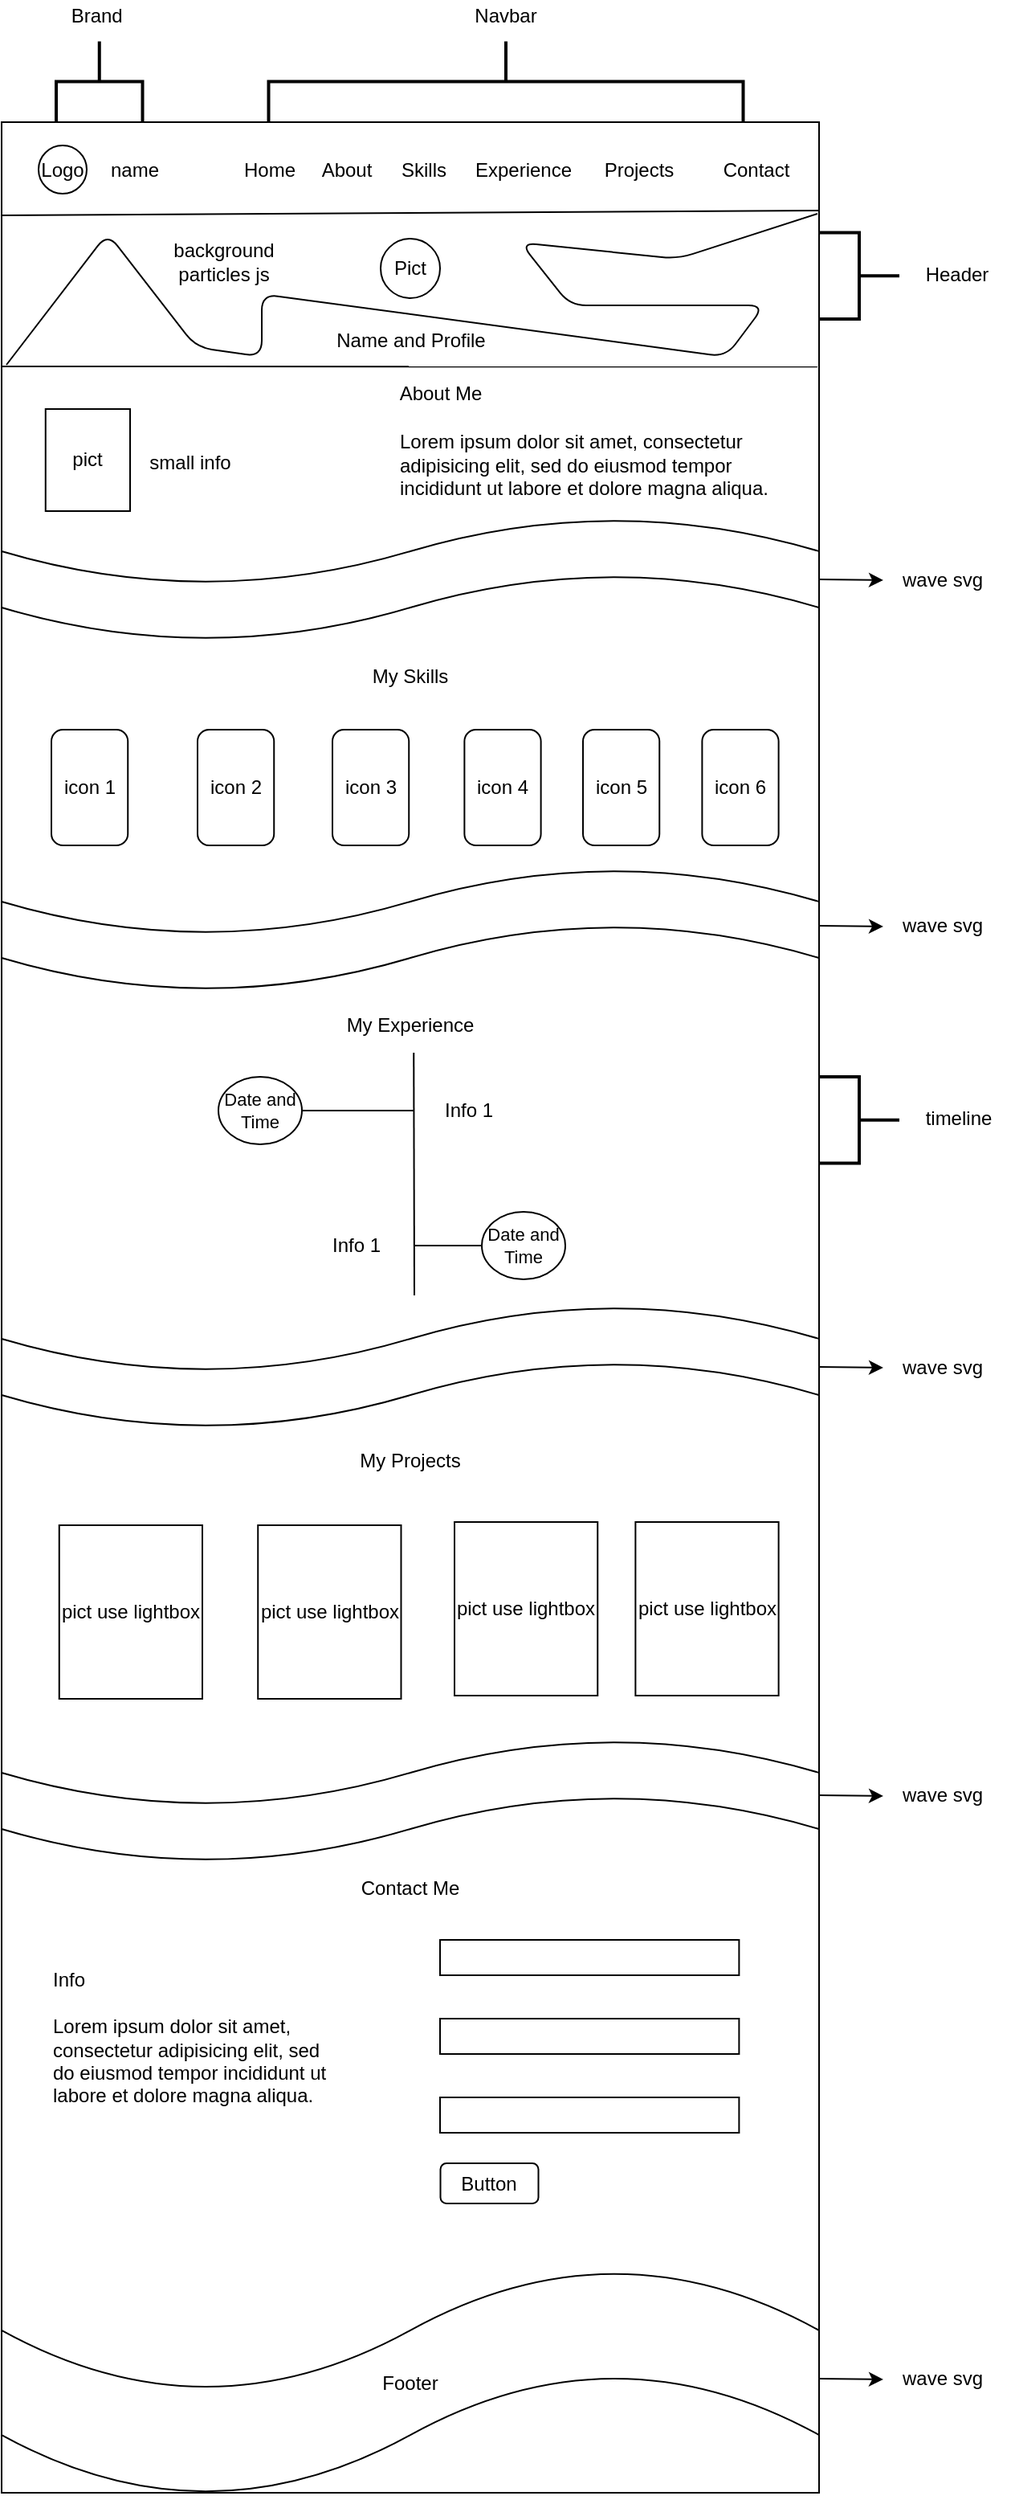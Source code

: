 <mxfile version="13.9.9" type="device" pages="2"><diagram id="k2KB4uHP6tCnT4CSqpS0" name="tampilan"><mxGraphModel dx="846" dy="1694" grid="0" gridSize="10" guides="1" tooltips="1" connect="1" arrows="1" fold="1" page="0" pageScale="1" pageWidth="1200" pageHeight="1920" background="none" math="0" shadow="0"><root><mxCell id="0"/><mxCell id="1" parent="0"/><mxCell id="h3RCqZJfZCd6bpDmkRDv-4" value="" style="rounded=0;whiteSpace=wrap;sketch=0;" parent="1" vertex="1"><mxGeometry x="195" y="-999" width="509" height="1475" as="geometry"/></mxCell><mxCell id="h3RCqZJfZCd6bpDmkRDv-5" value="" style="endArrow=none;sketch=0;" parent="1" edge="1"><mxGeometry width="50" height="50" relative="1" as="geometry"><mxPoint x="195" y="-941" as="sourcePoint"/><mxPoint x="704" y="-944" as="targetPoint"/></mxGeometry></mxCell><mxCell id="h3RCqZJfZCd6bpDmkRDv-7" value="name" style="text;fillColor=none;align=center;verticalAlign=middle;whiteSpace=wrap;rounded=0;sketch=0;" parent="1" vertex="1"><mxGeometry x="256" y="-995" width="44" height="51" as="geometry"/></mxCell><mxCell id="h3RCqZJfZCd6bpDmkRDv-8" value="Logo" style="ellipse;whiteSpace=wrap;sketch=0;" parent="1" vertex="1"><mxGeometry x="218" y="-984.5" width="30" height="30" as="geometry"/></mxCell><mxCell id="h3RCqZJfZCd6bpDmkRDv-9" value="Home" style="text;fillColor=none;align=center;verticalAlign=middle;whiteSpace=wrap;rounded=0;sketch=0;" parent="1" vertex="1"><mxGeometry x="342" y="-979.5" width="40" height="20" as="geometry"/></mxCell><mxCell id="h3RCqZJfZCd6bpDmkRDv-10" value="About" style="text;fillColor=none;align=center;verticalAlign=middle;whiteSpace=wrap;rounded=0;sketch=0;" parent="1" vertex="1"><mxGeometry x="390" y="-979.5" width="40" height="20" as="geometry"/></mxCell><mxCell id="h3RCqZJfZCd6bpDmkRDv-11" value="Skills" style="text;fillColor=none;align=center;verticalAlign=middle;whiteSpace=wrap;rounded=0;sketch=0;" parent="1" vertex="1"><mxGeometry x="438" y="-979.5" width="40" height="20" as="geometry"/></mxCell><mxCell id="h3RCqZJfZCd6bpDmkRDv-12" value="Experience" style="text;fillColor=none;align=center;verticalAlign=middle;whiteSpace=wrap;rounded=0;sketch=0;" parent="1" vertex="1"><mxGeometry x="486" y="-979.5" width="68" height="20" as="geometry"/></mxCell><mxCell id="h3RCqZJfZCd6bpDmkRDv-13" value="Projects" style="text;fillColor=none;align=center;verticalAlign=middle;whiteSpace=wrap;rounded=0;sketch=0;" parent="1" vertex="1"><mxGeometry x="558" y="-979.5" width="68" height="20" as="geometry"/></mxCell><mxCell id="h3RCqZJfZCd6bpDmkRDv-14" value="Contact" style="text;fillColor=none;align=center;verticalAlign=middle;whiteSpace=wrap;rounded=0;sketch=0;" parent="1" vertex="1"><mxGeometry x="631.19" y="-979.5" width="68" height="20" as="geometry"/></mxCell><mxCell id="h3RCqZJfZCd6bpDmkRDv-15" value="" style="strokeWidth=2;shape=mxgraph.flowchart.annotation_2;align=left;labelPosition=right;pointerEvents=1;rotation=90;sketch=0;" parent="1" vertex="1"><mxGeometry x="484" y="-1172" width="50" height="295.5" as="geometry"/></mxCell><mxCell id="h3RCqZJfZCd6bpDmkRDv-16" value="Navbar" style="text;fillColor=none;align=center;verticalAlign=middle;whiteSpace=wrap;rounded=0;sketch=0;" parent="1" vertex="1"><mxGeometry x="475" y="-1075" width="68" height="20" as="geometry"/></mxCell><mxCell id="h3RCqZJfZCd6bpDmkRDv-17" value="Brand " style="text;fillColor=none;align=center;verticalAlign=middle;whiteSpace=wrap;rounded=0;sketch=0;" parent="1" vertex="1"><mxGeometry x="221.88" y="-1075" width="68" height="20" as="geometry"/></mxCell><mxCell id="h3RCqZJfZCd6bpDmkRDv-19" value="" style="strokeWidth=2;shape=mxgraph.flowchart.annotation_2;align=left;labelPosition=right;pointerEvents=1;rotation=90;sketch=0;" parent="1" vertex="1"><mxGeometry x="230.88" y="-1051.12" width="50" height="53.75" as="geometry"/></mxCell><mxCell id="h3RCqZJfZCd6bpDmkRDv-20" value="" style="endArrow=none;entryX=1;entryY=0.105;entryDx=0;entryDy=0;entryPerimeter=0;sketch=0;" parent="1" edge="1"><mxGeometry width="50" height="50" relative="1" as="geometry"><mxPoint x="195" y="-847" as="sourcePoint"/><mxPoint x="703" y="-846.83" as="targetPoint"/></mxGeometry></mxCell><mxCell id="h3RCqZJfZCd6bpDmkRDv-21" value="Header" style="text;fillColor=none;align=center;verticalAlign=middle;whiteSpace=wrap;rounded=0;sketch=0;" parent="1" vertex="1"><mxGeometry x="756" y="-914" width="68" height="20" as="geometry"/></mxCell><mxCell id="h3RCqZJfZCd6bpDmkRDv-23" value="Pict" style="ellipse;whiteSpace=wrap;aspect=fixed;sketch=0;" parent="1" vertex="1"><mxGeometry x="431" y="-926.5" width="37" height="37" as="geometry"/></mxCell><mxCell id="h3RCqZJfZCd6bpDmkRDv-25" value="Name and Profile" style="text;fillColor=none;align=center;verticalAlign=middle;whiteSpace=wrap;rounded=0;sketch=0;" parent="1" vertex="1"><mxGeometry x="392.75" y="-873" width="113.5" height="20" as="geometry"/></mxCell><mxCell id="h3RCqZJfZCd6bpDmkRDv-26" value="" style="endArrow=none;sketch=0;" parent="1" edge="1"><mxGeometry width="50" height="50" relative="1" as="geometry"><mxPoint x="198" y="-848" as="sourcePoint"/><mxPoint x="703" y="-942" as="targetPoint"/><Array as="points"><mxPoint x="261" y="-930"/><mxPoint x="316" y="-859"/><mxPoint x="357" y="-853"/><mxPoint x="357" y="-892"/><mxPoint x="646" y="-853"/><mxPoint x="670" y="-885"/><mxPoint x="549" y="-885"/><mxPoint x="518" y="-924"/><mxPoint x="616" y="-914"/></Array></mxGeometry></mxCell><mxCell id="h3RCqZJfZCd6bpDmkRDv-27" value="background particles js" style="text;fillColor=none;align=center;verticalAlign=middle;whiteSpace=wrap;rounded=0;sketch=0;" parent="1" vertex="1"><mxGeometry x="289.88" y="-928" width="87" height="31" as="geometry"/></mxCell><mxCell id="h3RCqZJfZCd6bpDmkRDv-28" value="" style="strokeWidth=2;shape=mxgraph.flowchart.annotation_2;align=left;labelPosition=right;pointerEvents=1;rotation=-180;sketch=0;" parent="1" vertex="1"><mxGeometry x="704" y="-930.25" width="50" height="53.75" as="geometry"/></mxCell><mxCell id="h3RCqZJfZCd6bpDmkRDv-29" value="About Me" style="text;fillColor=none;align=center;verticalAlign=middle;whiteSpace=wrap;rounded=0;sketch=0;" parent="1" vertex="1"><mxGeometry x="438" y="-840.5" width="60.5" height="20" as="geometry"/></mxCell><mxCell id="h3RCqZJfZCd6bpDmkRDv-30" value="" style="shape=tape;whiteSpace=wrap;size=0.545;sketch=0;" parent="1" vertex="1"><mxGeometry x="195" y="-753" width="509" height="77" as="geometry"/></mxCell><mxCell id="h3RCqZJfZCd6bpDmkRDv-31" value="pict" style="rounded=0;whiteSpace=wrap;rotation=0;sketch=0;" parent="1" vertex="1"><mxGeometry x="222.38" y="-820.5" width="52.62" height="63.5" as="geometry"/></mxCell><mxCell id="h3RCqZJfZCd6bpDmkRDv-32" value="&#10;Lorem ipsum dolor sit amet, consectetur adipisicing elit, sed do eiusmod tempor incididunt ut labore et dolore magna aliqua.&#10;" style="text;fillColor=none;spacing=5;spacingTop=-20;whiteSpace=wrap;overflow=hidden;rounded=0;sketch=0;" parent="1" vertex="1"><mxGeometry x="438" y="-811" width="259" height="51" as="geometry"/></mxCell><mxCell id="h3RCqZJfZCd6bpDmkRDv-34" value="small info" style="text;fillColor=none;align=center;verticalAlign=middle;whiteSpace=wrap;rounded=0;sketch=0;" parent="1" vertex="1"><mxGeometry x="280.88" y="-797" width="63.12" height="20" as="geometry"/></mxCell><mxCell id="h3RCqZJfZCd6bpDmkRDv-35" value="My Skills" style="text;fillColor=none;align=center;verticalAlign=middle;whiteSpace=wrap;rounded=0;sketch=0;" parent="1" vertex="1"><mxGeometry x="422" y="-664" width="55" height="20" as="geometry"/></mxCell><mxCell id="h3RCqZJfZCd6bpDmkRDv-36" value="icon 1" style="rounded=1;whiteSpace=wrap;rotation=0;sketch=0;" parent="1" vertex="1"><mxGeometry x="226" y="-621" width="47.62" height="72" as="geometry"/></mxCell><mxCell id="h3RCqZJfZCd6bpDmkRDv-38" value="icon 3" style="rounded=1;whiteSpace=wrap;rotation=0;sketch=0;" parent="1" vertex="1"><mxGeometry x="401" y="-621" width="47.62" height="72" as="geometry"/></mxCell><mxCell id="h3RCqZJfZCd6bpDmkRDv-39" value="icon 2" style="rounded=1;whiteSpace=wrap;rotation=0;sketch=0;" parent="1" vertex="1"><mxGeometry x="317" y="-621" width="47.62" height="72" as="geometry"/></mxCell><mxCell id="h3RCqZJfZCd6bpDmkRDv-40" value="icon 4" style="rounded=1;whiteSpace=wrap;rotation=0;sketch=0;" parent="1" vertex="1"><mxGeometry x="483.19" y="-621" width="47.62" height="72" as="geometry"/></mxCell><mxCell id="h3RCqZJfZCd6bpDmkRDv-41" value="icon 5" style="rounded=1;whiteSpace=wrap;rotation=0;sketch=0;" parent="1" vertex="1"><mxGeometry x="557" y="-621" width="47.62" height="72" as="geometry"/></mxCell><mxCell id="h3RCqZJfZCd6bpDmkRDv-42" value="icon 6" style="rounded=1;whiteSpace=wrap;rotation=0;sketch=0;" parent="1" vertex="1"><mxGeometry x="631.19" y="-621" width="47.62" height="72" as="geometry"/></mxCell><mxCell id="h3RCqZJfZCd6bpDmkRDv-43" value="wave svg" style="text;fillColor=none;align=center;verticalAlign=middle;whiteSpace=wrap;rounded=0;sketch=0;" parent="1" vertex="1"><mxGeometry x="747" y="-724.5" width="68" height="20" as="geometry"/></mxCell><mxCell id="h3RCqZJfZCd6bpDmkRDv-44" value="" style="endArrow=classic;exitX=1;exitY=0.5;exitDx=0;exitDy=0;exitPerimeter=0;sketch=0;" parent="1" source="h3RCqZJfZCd6bpDmkRDv-30" edge="1"><mxGeometry width="50" height="50" relative="1" as="geometry"><mxPoint x="807" y="-636" as="sourcePoint"/><mxPoint x="744" y="-714" as="targetPoint"/></mxGeometry></mxCell><mxCell id="h3RCqZJfZCd6bpDmkRDv-45" value="" style="shape=tape;whiteSpace=wrap;size=0.545;sketch=0;" parent="1" vertex="1"><mxGeometry x="195" y="-535" width="509" height="77" as="geometry"/></mxCell><mxCell id="h3RCqZJfZCd6bpDmkRDv-46" value="wave svg" style="text;fillColor=none;align=center;verticalAlign=middle;whiteSpace=wrap;rounded=0;sketch=0;" parent="1" vertex="1"><mxGeometry x="747" y="-509" width="68" height="20" as="geometry"/></mxCell><mxCell id="h3RCqZJfZCd6bpDmkRDv-47" value="" style="endArrow=classic;exitX=1;exitY=0.5;exitDx=0;exitDy=0;exitPerimeter=0;sketch=0;" parent="1" edge="1"><mxGeometry width="50" height="50" relative="1" as="geometry"><mxPoint x="704" y="-499" as="sourcePoint"/><mxPoint x="744" y="-498.5" as="targetPoint"/></mxGeometry></mxCell><mxCell id="h3RCqZJfZCd6bpDmkRDv-49" value="My Experience" style="text;fillColor=none;align=center;verticalAlign=middle;whiteSpace=wrap;rounded=0;sketch=0;" parent="1" vertex="1"><mxGeometry x="404" y="-447" width="91" height="20" as="geometry"/></mxCell><mxCell id="h3RCqZJfZCd6bpDmkRDv-50" value="Date and Time" style="ellipse;whiteSpace=wrap;sketch=0;fontSize=11;" parent="1" vertex="1"><mxGeometry x="330" y="-405" width="52" height="42" as="geometry"/></mxCell><mxCell id="h3RCqZJfZCd6bpDmkRDv-53" value="Date and Time" style="ellipse;whiteSpace=wrap;sketch=0;fontSize=11;" parent="1" vertex="1"><mxGeometry x="494" y="-321" width="52" height="42" as="geometry"/></mxCell><mxCell id="h3RCqZJfZCd6bpDmkRDv-55" value="" style="endArrow=none;sketch=0;" parent="1" edge="1"><mxGeometry width="50" height="50" relative="1" as="geometry"><mxPoint x="452" y="-269" as="sourcePoint"/><mxPoint x="451.62" y="-420" as="targetPoint"/></mxGeometry></mxCell><mxCell id="h3RCqZJfZCd6bpDmkRDv-56" value="" style="endArrow=none;exitX=1;exitY=0.5;exitDx=0;exitDy=0;sketch=0;" parent="1" source="h3RCqZJfZCd6bpDmkRDv-50" edge="1"><mxGeometry width="50" height="50" relative="1" as="geometry"><mxPoint x="456" y="-294" as="sourcePoint"/><mxPoint x="452" y="-384" as="targetPoint"/></mxGeometry></mxCell><mxCell id="h3RCqZJfZCd6bpDmkRDv-57" value="" style="endArrow=none;entryX=0;entryY=0.5;entryDx=0;entryDy=0;sketch=0;" parent="1" target="h3RCqZJfZCd6bpDmkRDv-53" edge="1"><mxGeometry width="50" height="50" relative="1" as="geometry"><mxPoint x="452" y="-300" as="sourcePoint"/><mxPoint x="506" y="-344" as="targetPoint"/></mxGeometry></mxCell><mxCell id="h3RCqZJfZCd6bpDmkRDv-58" value="Info 1" style="text;fillColor=none;align=center;verticalAlign=middle;whiteSpace=wrap;rounded=0;sketch=0;" parent="1" vertex="1"><mxGeometry x="466.25" y="-394" width="40" height="20" as="geometry"/></mxCell><mxCell id="h3RCqZJfZCd6bpDmkRDv-59" value="Info 1" style="text;fillColor=none;align=center;verticalAlign=middle;whiteSpace=wrap;rounded=0;sketch=0;" parent="1" vertex="1"><mxGeometry x="396" y="-310" width="40" height="20" as="geometry"/></mxCell><mxCell id="h3RCqZJfZCd6bpDmkRDv-61" value="" style="strokeWidth=2;shape=mxgraph.flowchart.annotation_2;align=left;labelPosition=right;pointerEvents=1;rotation=-180;sketch=0;" parent="1" vertex="1"><mxGeometry x="704" y="-405" width="50" height="53.75" as="geometry"/></mxCell><mxCell id="h3RCqZJfZCd6bpDmkRDv-62" value="timeline" style="text;fillColor=none;align=center;verticalAlign=middle;whiteSpace=wrap;rounded=0;sketch=0;" parent="1" vertex="1"><mxGeometry x="757" y="-389.12" width="68" height="20" as="geometry"/></mxCell><mxCell id="h3RCqZJfZCd6bpDmkRDv-63" value="" style="shape=tape;whiteSpace=wrap;size=0.545;sketch=0;" parent="1" vertex="1"><mxGeometry x="195" y="-263" width="509" height="77" as="geometry"/></mxCell><mxCell id="h3RCqZJfZCd6bpDmkRDv-64" value="My Projects" style="text;fillColor=none;align=center;verticalAlign=middle;whiteSpace=wrap;rounded=0;sketch=0;" parent="1" vertex="1"><mxGeometry x="404" y="-176" width="91" height="20" as="geometry"/></mxCell><mxCell id="h3RCqZJfZCd6bpDmkRDv-65" value="wave svg" style="text;fillColor=none;align=center;verticalAlign=middle;whiteSpace=wrap;rounded=0;sketch=0;" parent="1" vertex="1"><mxGeometry x="747" y="-234.5" width="68" height="20" as="geometry"/></mxCell><mxCell id="h3RCqZJfZCd6bpDmkRDv-66" value="" style="endArrow=classic;exitX=1;exitY=0.5;exitDx=0;exitDy=0;exitPerimeter=0;sketch=0;" parent="1" edge="1"><mxGeometry width="50" height="50" relative="1" as="geometry"><mxPoint x="704" y="-224.5" as="sourcePoint"/><mxPoint x="744" y="-224" as="targetPoint"/></mxGeometry></mxCell><mxCell id="h3RCqZJfZCd6bpDmkRDv-67" value="pict use lightbox" style="rounded=0;whiteSpace=wrap;sketch=0;" parent="1" vertex="1"><mxGeometry x="230.88" y="-126" width="89.12" height="108" as="geometry"/></mxCell><mxCell id="h3RCqZJfZCd6bpDmkRDv-68" value="pict use lightbox" style="rounded=0;whiteSpace=wrap;sketch=0;" parent="1" vertex="1"><mxGeometry x="354.62" y="-126" width="89.12" height="108" as="geometry"/></mxCell><mxCell id="h3RCqZJfZCd6bpDmkRDv-69" value="pict use lightbox" style="rounded=0;whiteSpace=wrap;sketch=0;" parent="1" vertex="1"><mxGeometry x="477" y="-128" width="89.12" height="108" as="geometry"/></mxCell><mxCell id="h3RCqZJfZCd6bpDmkRDv-70" value="pict use lightbox" style="rounded=0;whiteSpace=wrap;sketch=0;" parent="1" vertex="1"><mxGeometry x="589.69" y="-128" width="89.12" height="108" as="geometry"/></mxCell><mxCell id="h3RCqZJfZCd6bpDmkRDv-73" value="" style="shape=tape;whiteSpace=wrap;size=0.545;sketch=0;" parent="1" vertex="1"><mxGeometry x="195" y="7" width="509" height="77" as="geometry"/></mxCell><mxCell id="h3RCqZJfZCd6bpDmkRDv-74" value="wave svg" style="text;fillColor=none;align=center;verticalAlign=middle;whiteSpace=wrap;rounded=0;sketch=0;" parent="1" vertex="1"><mxGeometry x="747" y="32" width="68" height="20" as="geometry"/></mxCell><mxCell id="h3RCqZJfZCd6bpDmkRDv-75" value="" style="endArrow=classic;exitX=1;exitY=0.5;exitDx=0;exitDy=0;exitPerimeter=0;sketch=0;" parent="1" edge="1"><mxGeometry width="50" height="50" relative="1" as="geometry"><mxPoint x="704" y="42" as="sourcePoint"/><mxPoint x="744" y="42.5" as="targetPoint"/></mxGeometry></mxCell><mxCell id="h3RCqZJfZCd6bpDmkRDv-77" value="Contact Me" style="text;fillColor=none;align=center;verticalAlign=middle;whiteSpace=wrap;rounded=0;sketch=0;" parent="1" vertex="1"><mxGeometry x="404" y="90" width="91" height="20" as="geometry"/></mxCell><mxCell id="h3RCqZJfZCd6bpDmkRDv-79" value="" style="rounded=0;whiteSpace=wrap;sketch=0;" parent="1" vertex="1"><mxGeometry x="468" y="132" width="186.19" height="22" as="geometry"/></mxCell><mxCell id="h3RCqZJfZCd6bpDmkRDv-80" value="" style="rounded=0;whiteSpace=wrap;sketch=0;" parent="1" vertex="1"><mxGeometry x="468" y="181" width="186.19" height="22" as="geometry"/></mxCell><mxCell id="h3RCqZJfZCd6bpDmkRDv-81" value="" style="rounded=0;whiteSpace=wrap;sketch=0;" parent="1" vertex="1"><mxGeometry x="468" y="230" width="186.19" height="22" as="geometry"/></mxCell><mxCell id="h3RCqZJfZCd6bpDmkRDv-82" value="&#10;Info&#10;&#10;Lorem ipsum dolor sit amet, consectetur adipisicing elit, sed do eiusmod tempor incididunt ut labore et dolore magna aliqua." style="text;fillColor=none;spacing=5;spacingTop=-20;whiteSpace=wrap;overflow=hidden;rounded=0;sketch=0;fontStyle=0;verticalAlign=top;" parent="1" vertex="1"><mxGeometry x="222.38" y="146" width="190" height="125" as="geometry"/></mxCell><mxCell id="h3RCqZJfZCd6bpDmkRDv-83" value="Button" style="rounded=1;whiteSpace=wrap;sketch=0;" parent="1" vertex="1"><mxGeometry x="468.25" y="271" width="61" height="25" as="geometry"/></mxCell><mxCell id="h3RCqZJfZCd6bpDmkRDv-84" value="Footer" style="shape=tape;whiteSpace=wrap;size=0.545;sketch=0;" parent="1" vertex="1"><mxGeometry x="195" y="336" width="509" height="143" as="geometry"/></mxCell><mxCell id="h3RCqZJfZCd6bpDmkRDv-85" value="wave svg" style="text;fillColor=none;align=center;verticalAlign=middle;whiteSpace=wrap;rounded=0;sketch=0;" parent="1" vertex="1"><mxGeometry x="747" y="395" width="68" height="20" as="geometry"/></mxCell><mxCell id="h3RCqZJfZCd6bpDmkRDv-86" value="" style="endArrow=classic;exitX=1;exitY=0.5;exitDx=0;exitDy=0;exitPerimeter=0;sketch=0;" parent="1" edge="1"><mxGeometry width="50" height="50" relative="1" as="geometry"><mxPoint x="704" y="405" as="sourcePoint"/><mxPoint x="744" y="405.5" as="targetPoint"/></mxGeometry></mxCell></root></mxGraphModel></diagram><diagram id="MTZ8ytLgBRrPPja4QlNp" name="use case"><mxGraphModel dx="846" dy="894" grid="0" gridSize="10" guides="1" tooltips="1" connect="1" arrows="1" fold="1" page="0" pageScale="1" pageWidth="850" pageHeight="1100" math="0" shadow="0"><root><mxCell id="UrU3tfSE5jOYWrpm3ZgU-0"/><mxCell id="UrU3tfSE5jOYWrpm3ZgU-1" parent="UrU3tfSE5jOYWrpm3ZgU-0"/><mxCell id="UrU3tfSE5jOYWrpm3ZgU-3" value="" style="rounded=0;whiteSpace=wrap;html=1;labelBackgroundColor=none;labelBorderColor=none;fillColor=#CCCCCC;" parent="UrU3tfSE5jOYWrpm3ZgU-1" vertex="1"><mxGeometry x="483" y="-236" width="309" height="405" as="geometry"/></mxCell><mxCell id="UrU3tfSE5jOYWrpm3ZgU-5" value="User" style="shape=umlActor;verticalLabelPosition=bottom;verticalAlign=top;html=1;outlineConnect=0;" parent="UrU3tfSE5jOYWrpm3ZgU-1" vertex="1"><mxGeometry x="493" y="-71" width="30" height="60" as="geometry"/></mxCell><mxCell id="UrU3tfSE5jOYWrpm3ZgU-7" value="" style="endArrow=open;endFill=1;endSize=12;html=1;" parent="UrU3tfSE5jOYWrpm3ZgU-1" edge="1"><mxGeometry width="160" relative="1" as="geometry"><mxPoint x="538" y="-34" as="sourcePoint"/><mxPoint x="645" y="-109" as="targetPoint"/></mxGeometry></mxCell><mxCell id="UrU3tfSE5jOYWrpm3ZgU-8" value="" style="endArrow=open;endFill=1;endSize=12;html=1;" parent="UrU3tfSE5jOYWrpm3ZgU-1" edge="1"><mxGeometry width="160" relative="1" as="geometry"><mxPoint x="538" y="-34" as="sourcePoint"/><mxPoint x="661" y="-34" as="targetPoint"/></mxGeometry></mxCell><mxCell id="UrU3tfSE5jOYWrpm3ZgU-9" value="" style="endArrow=open;endFill=1;endSize=12;html=1;" parent="UrU3tfSE5jOYWrpm3ZgU-1" edge="1"><mxGeometry width="160" relative="1" as="geometry"><mxPoint x="539" y="-33" as="sourcePoint"/><mxPoint x="642" y="47" as="targetPoint"/></mxGeometry></mxCell><mxCell id="UrU3tfSE5jOYWrpm3ZgU-12" value="Mengakses Website" style="text;html=1;strokeColor=none;fillColor=none;align=center;verticalAlign=middle;whiteSpace=wrap;rounded=0;" parent="UrU3tfSE5jOYWrpm3ZgU-1" vertex="1"><mxGeometry x="624" y="-142" width="116" height="20" as="geometry"/></mxCell><mxCell id="UrU3tfSE5jOYWrpm3ZgU-13" value="Mengirim pesan di Website" style="text;html=1;strokeColor=none;fillColor=none;align=center;verticalAlign=middle;whiteSpace=wrap;rounded=0;" parent="UrU3tfSE5jOYWrpm3ZgU-1" vertex="1"><mxGeometry x="583" y="57" width="157" height="20" as="geometry"/></mxCell><mxCell id="UrU3tfSE5jOYWrpm3ZgU-14" value="Melihat informasi di Website" style="text;html=1;strokeColor=none;fillColor=none;align=center;verticalAlign=middle;whiteSpace=wrap;rounded=0;" parent="UrU3tfSE5jOYWrpm3ZgU-1" vertex="1"><mxGeometry x="667" y="-43.5" width="116" height="20" as="geometry"/></mxCell><mxCell id="UrU3tfSE5jOYWrpm3ZgU-16" value="&lt;font style=&quot;font-size: 20px&quot;&gt;User&lt;/font&gt;" style="text;html=1;strokeColor=none;fillColor=none;align=center;verticalAlign=middle;whiteSpace=wrap;rounded=0;" parent="UrU3tfSE5jOYWrpm3ZgU-1" vertex="1"><mxGeometry x="607.5" y="-215" width="60" height="20" as="geometry"/></mxCell><mxCell id="EzCtGnztjmfpV0kDYFmE-15" value="" style="rounded=0;whiteSpace=wrap;html=1;labelBackgroundColor=none;labelBorderColor=none;fillColor=#CCCCCC;" parent="UrU3tfSE5jOYWrpm3ZgU-1" vertex="1"><mxGeometry x="131" y="-236" width="309" height="405" as="geometry"/></mxCell><mxCell id="EzCtGnztjmfpV0kDYFmE-16" value="Admin" style="shape=umlActor;verticalLabelPosition=bottom;verticalAlign=top;html=1;outlineConnect=0;" parent="UrU3tfSE5jOYWrpm3ZgU-1" vertex="1"><mxGeometry x="141" y="-71" width="30" height="60" as="geometry"/></mxCell><mxCell id="EzCtGnztjmfpV0kDYFmE-17" value="" style="endArrow=open;endFill=1;endSize=12;html=1;" parent="UrU3tfSE5jOYWrpm3ZgU-1" edge="1"><mxGeometry width="160" relative="1" as="geometry"><mxPoint x="186" y="-34" as="sourcePoint"/><mxPoint x="293" y="-109.0" as="targetPoint"/></mxGeometry></mxCell><mxCell id="EzCtGnztjmfpV0kDYFmE-19" value="" style="endArrow=open;endFill=1;endSize=12;html=1;" parent="UrU3tfSE5jOYWrpm3ZgU-1" edge="1"><mxGeometry width="160" relative="1" as="geometry"><mxPoint x="187" y="-33" as="sourcePoint"/><mxPoint x="290" y="47" as="targetPoint"/></mxGeometry></mxCell><mxCell id="EzCtGnztjmfpV0kDYFmE-20" value="Mengelola Website" style="text;html=1;strokeColor=none;fillColor=none;align=center;verticalAlign=middle;whiteSpace=wrap;rounded=0;" parent="UrU3tfSE5jOYWrpm3ZgU-1" vertex="1"><mxGeometry x="272" y="-142" width="116" height="20" as="geometry"/></mxCell><mxCell id="EzCtGnztjmfpV0kDYFmE-21" value="Memberi user akses Website" style="text;html=1;strokeColor=none;fillColor=none;align=center;verticalAlign=middle;whiteSpace=wrap;rounded=0;" parent="UrU3tfSE5jOYWrpm3ZgU-1" vertex="1"><mxGeometry x="231" y="57" width="170" height="20" as="geometry"/></mxCell><mxCell id="EzCtGnztjmfpV0kDYFmE-23" value="&lt;font style=&quot;font-size: 20px&quot;&gt;Admin&lt;/font&gt;" style="text;html=1;strokeColor=none;fillColor=none;align=center;verticalAlign=middle;whiteSpace=wrap;rounded=0;" parent="UrU3tfSE5jOYWrpm3ZgU-1" vertex="1"><mxGeometry x="255.5" y="-215" width="60" height="20" as="geometry"/></mxCell></root></mxGraphModel></diagram></mxfile>